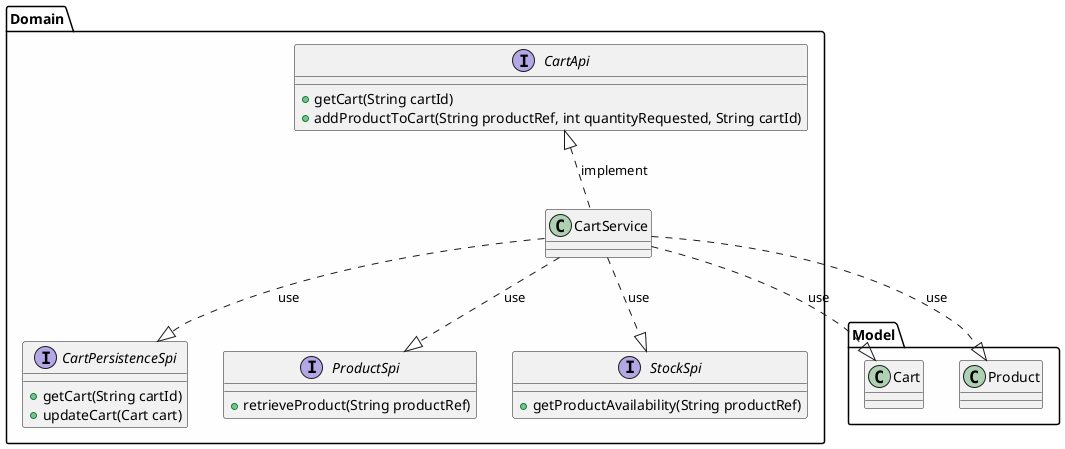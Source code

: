 @startuml
package "Model" #fefefe {
  class Cart
  class Product
}

package "Domain" #fefefe {
  interface CartApi {
      +getCart(String cartId)
      +addProductToCart(String productRef, int quantityRequested, String cartId)
  }
  interface CartPersistenceSpi {
    +getCart(String cartId)
    +updateCart(Cart cart)
  }
  interface ProductSpi {
    +retrieveProduct(String productRef)
  }
  interface StockSpi {
    +getProductAvailability(String productRef)
  }
  class CartService

  CartApi <|.. CartService : implement
  CartService ..|> CartPersistenceSpi: use
  CartService ..|> ProductSpi: use
  CartService ..|> StockSpi: use
  CartService ..|> Cart: use
  CartService ..|> Product: use
}
@enduml